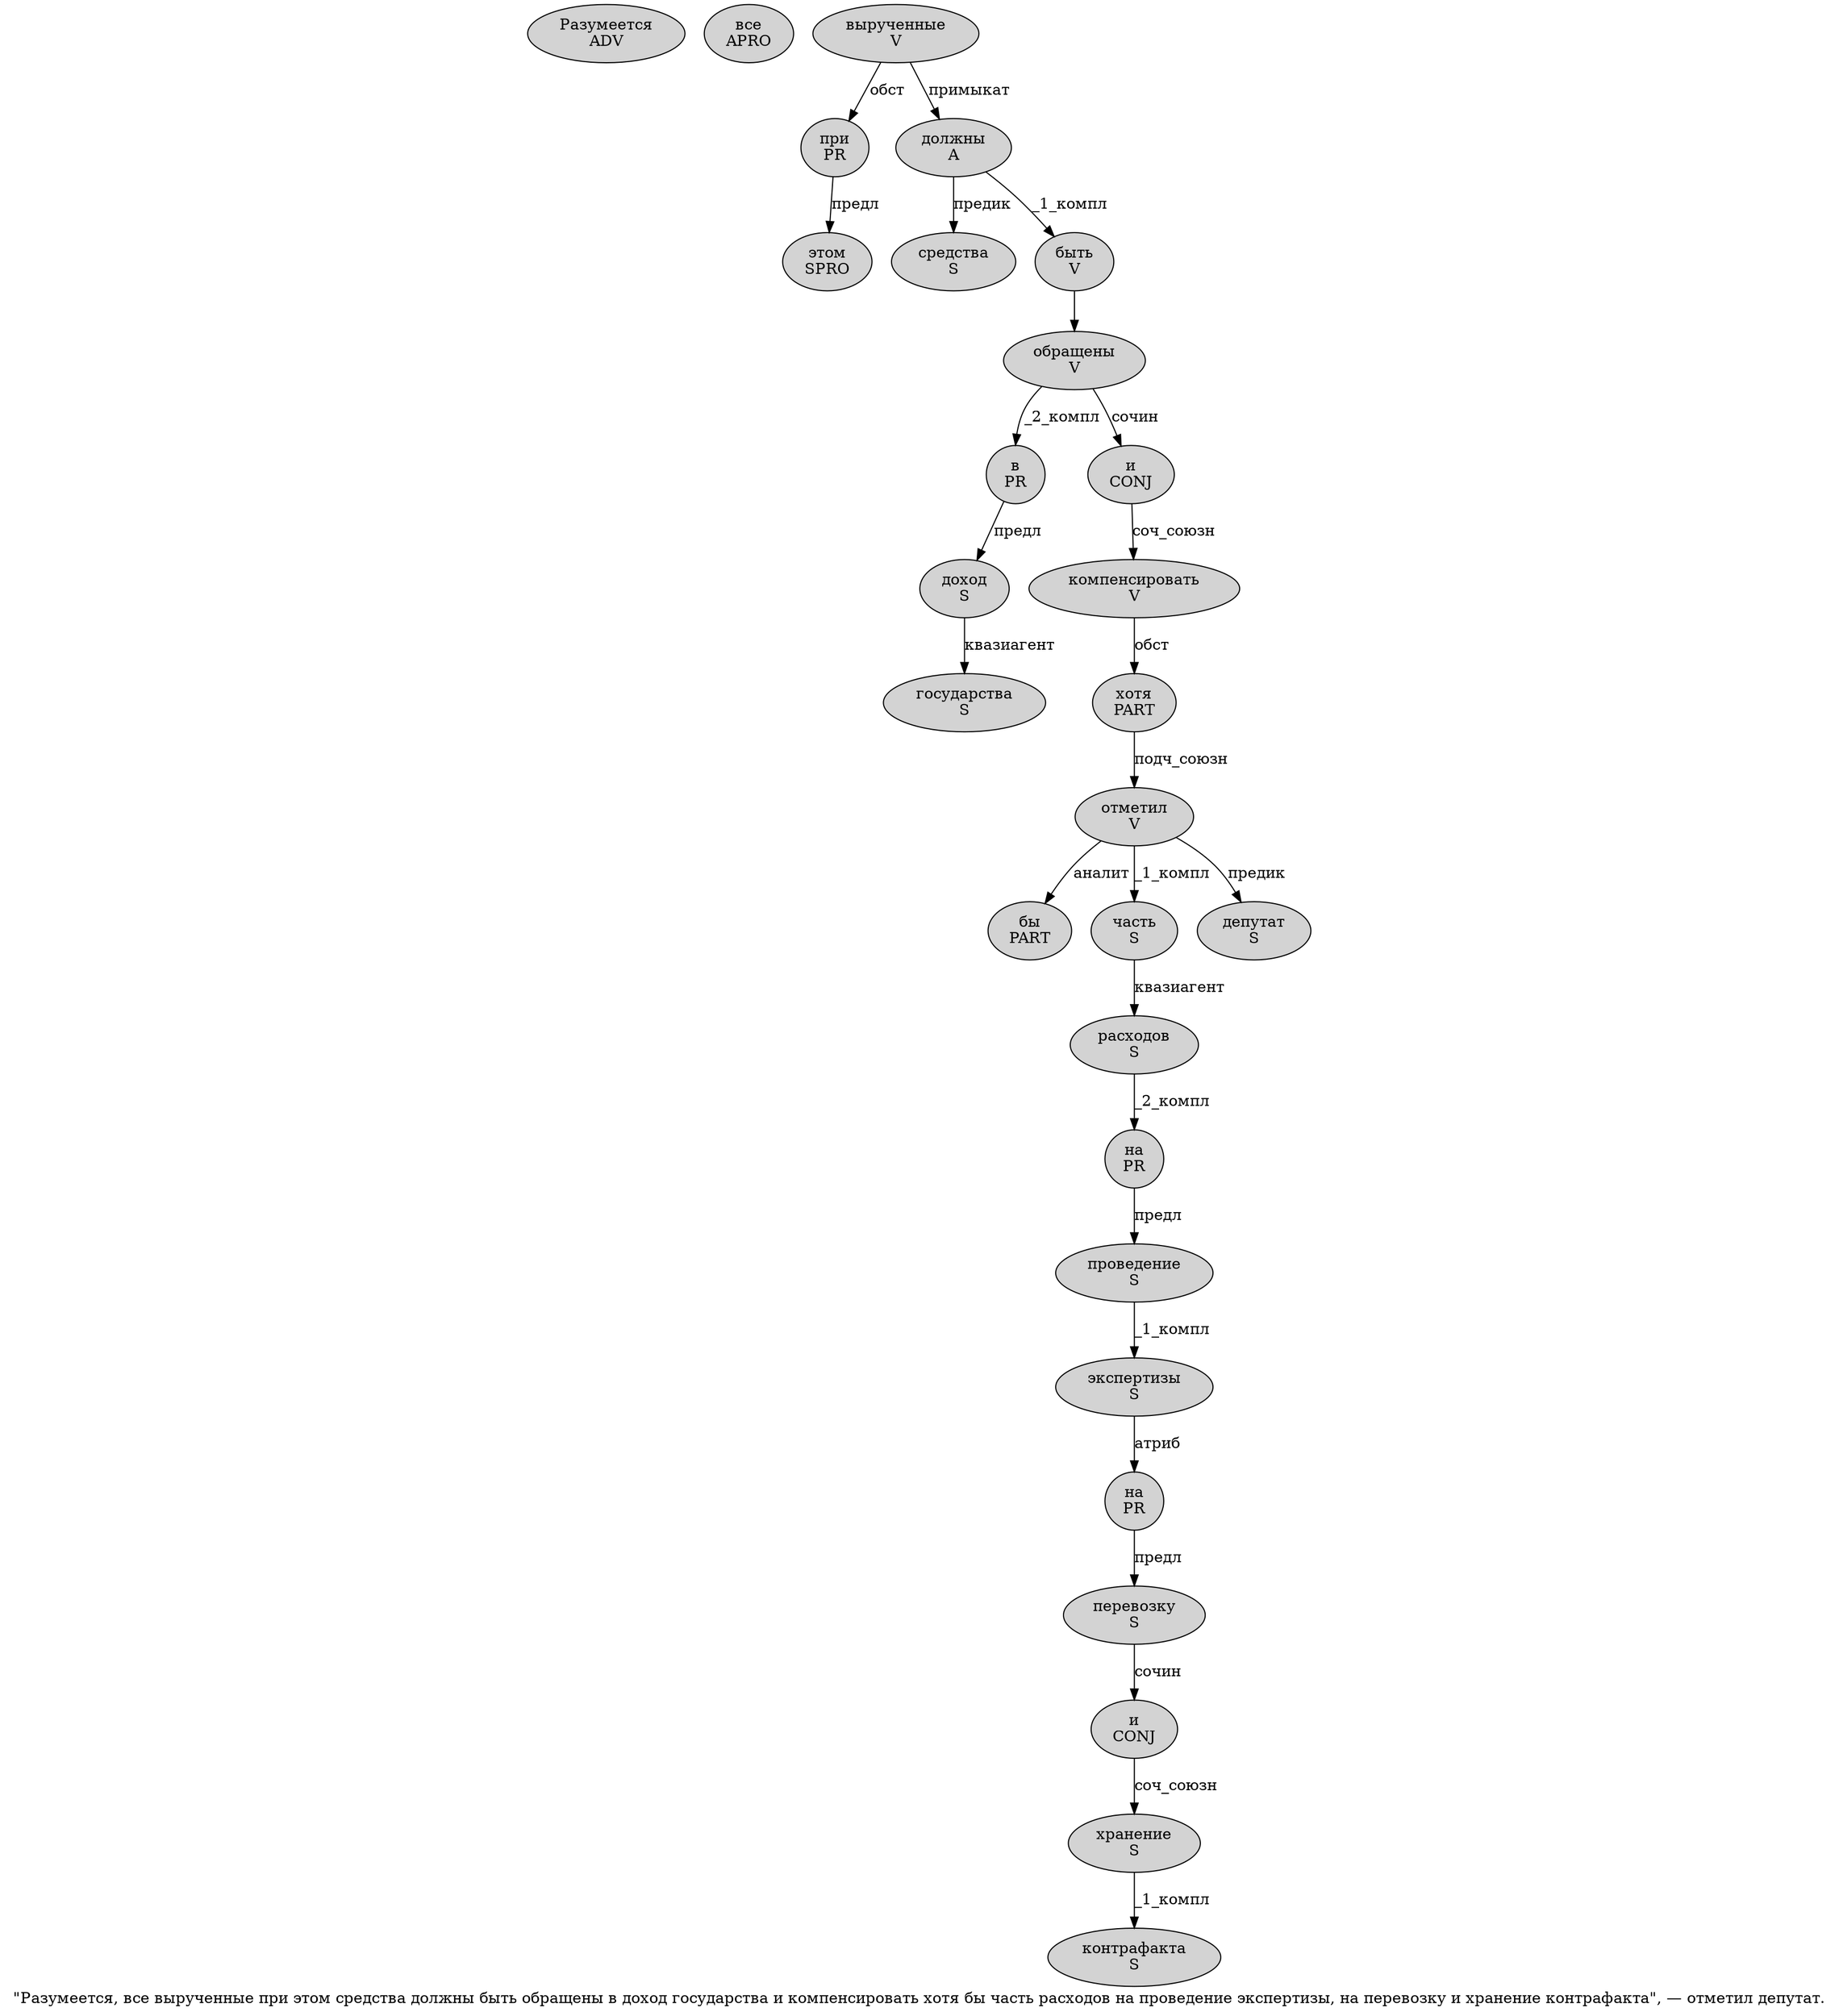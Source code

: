 digraph SENTENCE_596 {
	graph [label="\"Разумеется, все вырученные при этом средства должны быть обращены в доход государства и компенсировать хотя бы часть расходов на проведение экспертизы, на перевозку и хранение контрафакта\", — отметил депутат."]
	node [style=filled]
		1 [label="Разумеется
ADV" color="" fillcolor=lightgray penwidth=1 shape=ellipse]
		3 [label="все
APRO" color="" fillcolor=lightgray penwidth=1 shape=ellipse]
		4 [label="вырученные
V" color="" fillcolor=lightgray penwidth=1 shape=ellipse]
		5 [label="при
PR" color="" fillcolor=lightgray penwidth=1 shape=ellipse]
		6 [label="этом
SPRO" color="" fillcolor=lightgray penwidth=1 shape=ellipse]
		7 [label="средства
S" color="" fillcolor=lightgray penwidth=1 shape=ellipse]
		8 [label="должны
A" color="" fillcolor=lightgray penwidth=1 shape=ellipse]
		9 [label="быть
V" color="" fillcolor=lightgray penwidth=1 shape=ellipse]
		10 [label="обращены
V" color="" fillcolor=lightgray penwidth=1 shape=ellipse]
		11 [label="в
PR" color="" fillcolor=lightgray penwidth=1 shape=ellipse]
		12 [label="доход
S" color="" fillcolor=lightgray penwidth=1 shape=ellipse]
		13 [label="государства
S" color="" fillcolor=lightgray penwidth=1 shape=ellipse]
		14 [label="и
CONJ" color="" fillcolor=lightgray penwidth=1 shape=ellipse]
		15 [label="компенсировать
V" color="" fillcolor=lightgray penwidth=1 shape=ellipse]
		16 [label="хотя
PART" color="" fillcolor=lightgray penwidth=1 shape=ellipse]
		17 [label="бы
PART" color="" fillcolor=lightgray penwidth=1 shape=ellipse]
		18 [label="часть
S" color="" fillcolor=lightgray penwidth=1 shape=ellipse]
		19 [label="расходов
S" color="" fillcolor=lightgray penwidth=1 shape=ellipse]
		20 [label="на
PR" color="" fillcolor=lightgray penwidth=1 shape=ellipse]
		21 [label="проведение
S" color="" fillcolor=lightgray penwidth=1 shape=ellipse]
		22 [label="экспертизы
S" color="" fillcolor=lightgray penwidth=1 shape=ellipse]
		24 [label="на
PR" color="" fillcolor=lightgray penwidth=1 shape=ellipse]
		25 [label="перевозку
S" color="" fillcolor=lightgray penwidth=1 shape=ellipse]
		26 [label="и
CONJ" color="" fillcolor=lightgray penwidth=1 shape=ellipse]
		27 [label="хранение
S" color="" fillcolor=lightgray penwidth=1 shape=ellipse]
		28 [label="контрафакта
S" color="" fillcolor=lightgray penwidth=1 shape=ellipse]
		32 [label="отметил
V" color="" fillcolor=lightgray penwidth=1 shape=ellipse]
		33 [label="депутат
S" color="" fillcolor=lightgray penwidth=1 shape=ellipse]
			14 -> 15 [label="соч_союзн"]
			11 -> 12 [label="предл"]
			32 -> 17 [label="аналит"]
			32 -> 18 [label="_1_компл"]
			32 -> 33 [label="предик"]
			20 -> 21 [label="предл"]
			16 -> 32 [label="подч_союзн"]
			8 -> 7 [label="предик"]
			8 -> 9 [label="_1_компл"]
			12 -> 13 [label="квазиагент"]
			15 -> 16 [label="обст"]
			19 -> 20 [label="_2_компл"]
			9 -> 10
			5 -> 6 [label="предл"]
			22 -> 24 [label="атриб"]
			10 -> 11 [label="_2_компл"]
			10 -> 14 [label="сочин"]
			25 -> 26 [label="сочин"]
			26 -> 27 [label="соч_союзн"]
			4 -> 5 [label="обст"]
			4 -> 8 [label="примыкат"]
			24 -> 25 [label="предл"]
			21 -> 22 [label="_1_компл"]
			18 -> 19 [label="квазиагент"]
			27 -> 28 [label="_1_компл"]
}